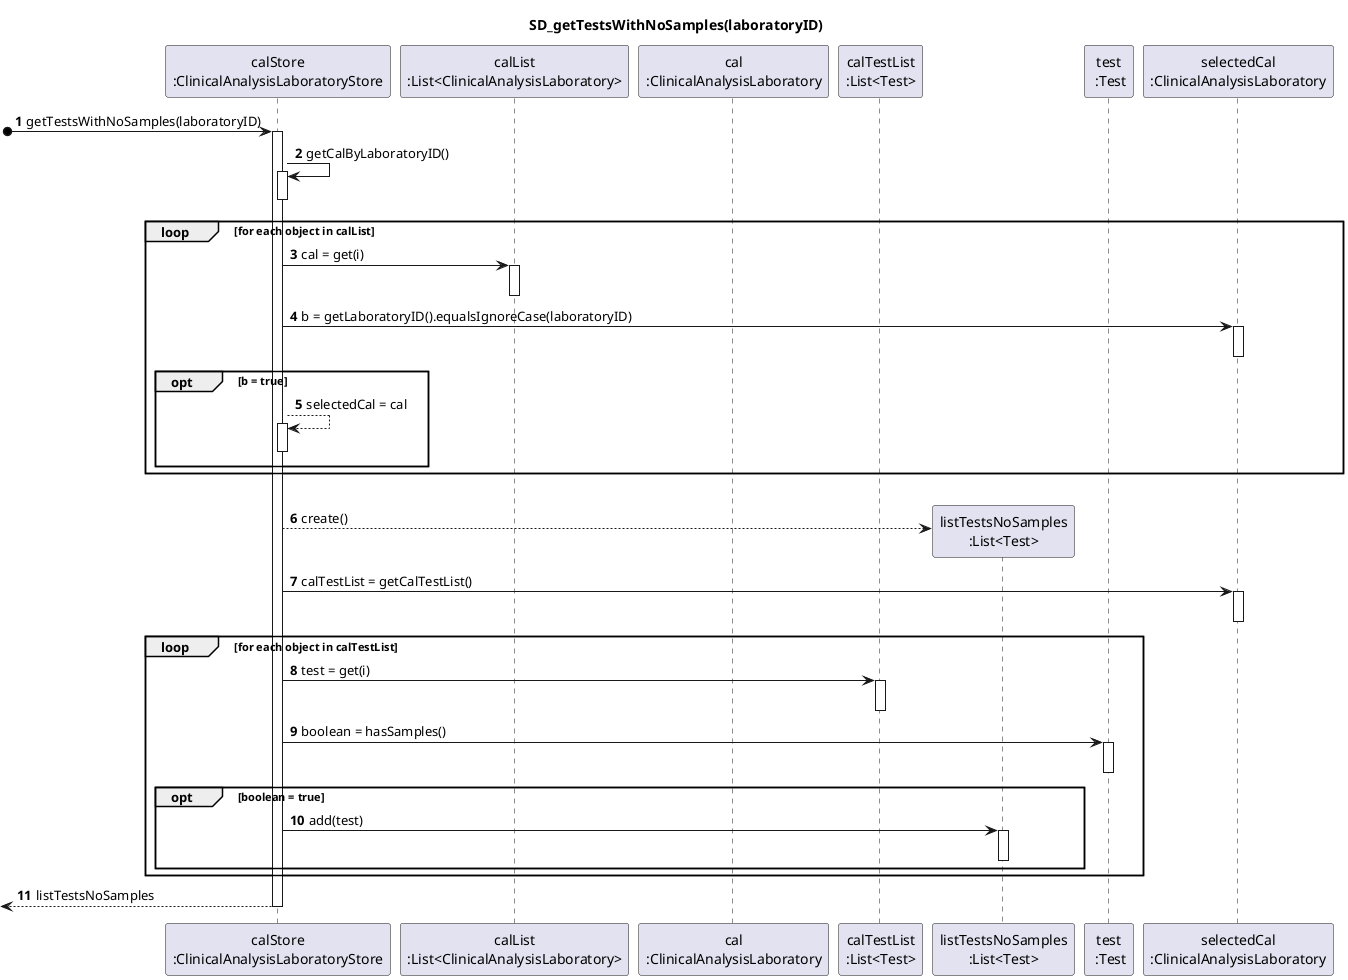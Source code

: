 @startuml
title SD_getTestsWithNoSamples(laboratoryID)

autonumber

participant "calStore\n:ClinicalAnalysisLaboratoryStore" as CAL_STORE
participant "calList\n:List<ClinicalAnalysisLaboratory>" as CAL_LIST
participant "cal\n:ClinicalAnalysisLaboratory" as CAL_OBJ
participant "calTestList\n:List<Test>" as LIST
participant "listTestsNoSamples\n:List<Test>" as LIST_NO_SAMPLES
participant "test\n :Test" as TEST_OBJ
participant "selectedCal\n:ClinicalAnalysisLaboratory" as CAL



[o-> CAL_STORE : getTestsWithNoSamples(laboratoryID)
activate CAL_STORE

CAL_STORE -> CAL_STORE : getCalByLaboratoryID()
activate CAL_STORE
deactivate CAL_STORE

loop for each object in calList
CAL_STORE -> CAL_LIST : cal = get(i)
activate CAL_LIST
deactivate CAL_LIST

CAL_STORE -> CAL : b = getLaboratoryID().equalsIgnoreCase(laboratoryID)
activate CAL
deactivate CAL

opt b = true
CAL_STORE --> CAL_STORE : selectedCal = cal
activate CAL_STORE
deactivate CAL_STORE
end


end
|||
CAL_STORE --> LIST_NO_SAMPLES** : create()

CAL_STORE -> CAL : calTestList = getCalTestList()
activate CAL
deactivate CAL

loop for each object in calTestList
CAL_STORE -> LIST : test = get(i)
activate LIST
deactivate LIST

CAL_STORE -> TEST_OBJ : boolean = hasSamples()
activate TEST_OBJ
deactivate TEST_OBJ

opt boolean = true


CAL_STORE -> LIST_NO_SAMPLES : add(test)
activate LIST_NO_SAMPLES
deactivate LIST_NO_SAMPLES

end
end


[<-- CAL_STORE : listTestsNoSamples
deactivate CAL_STORE



@enduml
